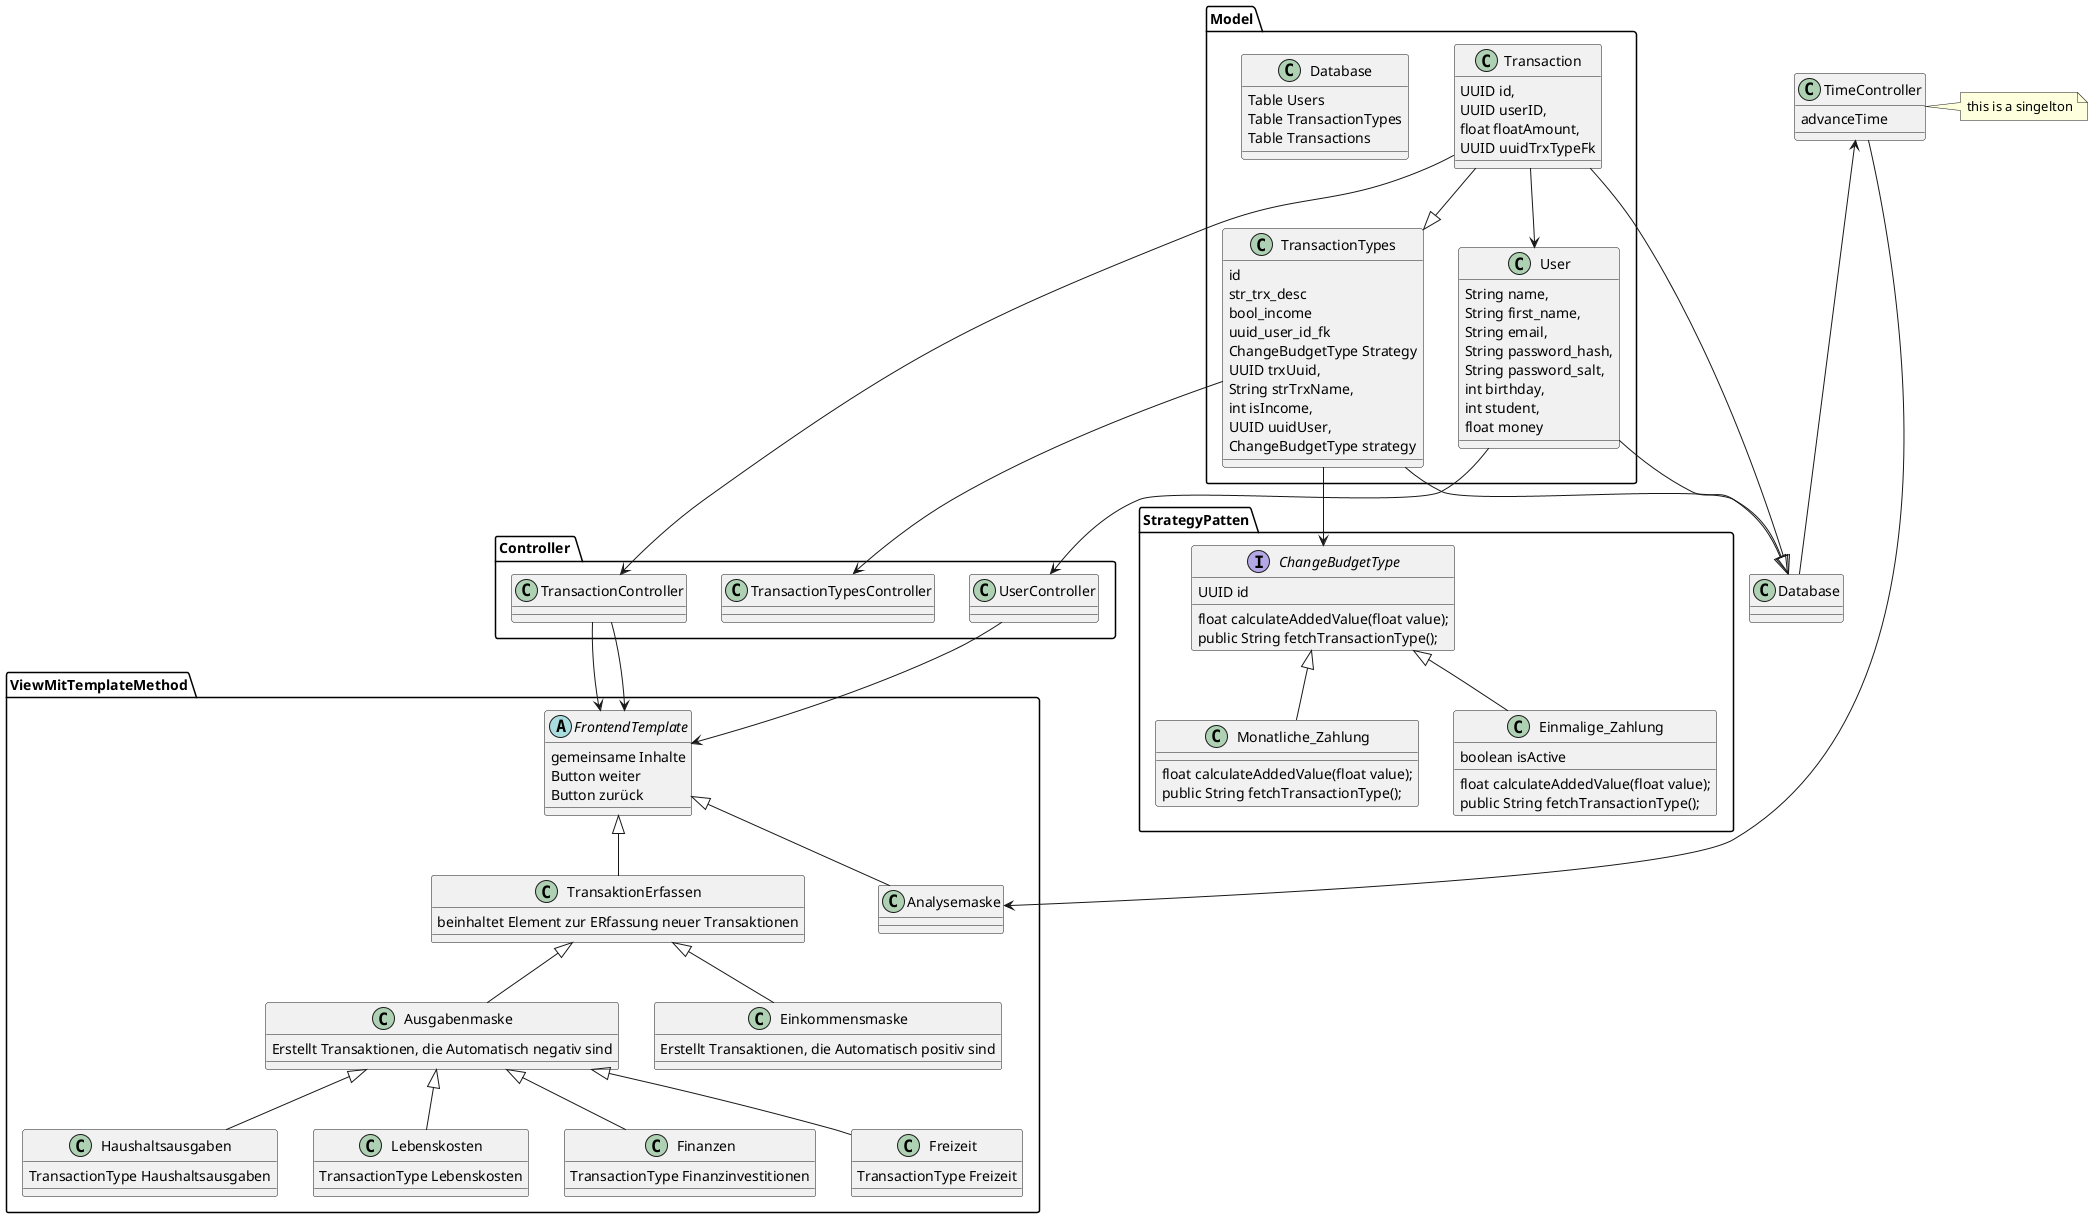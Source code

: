 @startuml
'https://plantuml.com/class-diagram




TimeController <--- Database



note "this is a singelton" as N1
TimeController.N1
class TimeController{
advanceTime
}

package Model{
    class Transaction
    class TransactionTypes{
    id
    str_trx_desc
    bool_income
    uuid_user_id_fk
    ChangeBudgetType Strategy
    }

    class User{
            String name,
                    String first_name,
                    String email,
                    String password_hash,
                    String password_salt,
                    int birthday,
                    int student,
                    float money
    }

    class Transaction{
    UUID id,
     UUID userID,
      float floatAmount,
      UUID uuidTrxTypeFk
    }

    User --|> Database
    Transaction --|> Database
    TransactionTypes --|> Database
    Transaction --> User
    Transaction --|> TransactionTypes
    class Database{
        Table Users
        Table TransactionTypes
        Table Transactions
    }

    class TransactionTypes{
    UUID trxUuid,
    String strTrxName,
    int isIncome,
    UUID uuidUser,
    ChangeBudgetType strategy
    }

}


package "Controller "{
class TransactionController
Transaction --> TransactionController
User --> UserController
TransactionTypes --> TransactionTypesController
}
package ViewMitTemplateMethod{
    abstract class FrontendTemplate{
    gemeinsame Inhalte
    Button weiter
    Button zurück
    }
    UserController--> FrontendTemplate
    TransactionController --> FrontendTemplate
    TransactionController --> FrontendTemplate
    class TransaktionErfassen{
    beinhaltet Element zur ERfassung neuer Transaktionen
    }
    TransaktionErfassen -up-|> FrontendTemplate
     Einkommensmaske -up-|>TransaktionErfassen
     class Einkommensmaske{
        Erstellt Transaktionen, die Automatisch positiv sind
     }
     Ausgabenmaske -up-|> TransaktionErfassen
     class Ausgabenmaske{
        Erstellt Transaktionen, die Automatisch negativ sind
     }
      Haushaltsausgaben -up-|> Ausgabenmaske
      class Haushaltsausgaben{
      TransactionType Haushaltsausgaben
      }
      Lebenskosten -up-|> Ausgabenmaske
      class Lebenskosten {
      TransactionType Lebenskosten
      }
      Finanzen -up-|> Ausgabenmaske
      class Finanzen{
         TransactionType Finanzinvestitionen
      }
      Freizeit -up-|> Ausgabenmaske
         class Freizeit{
               TransactionType Freizeit
            }
     TimeController --> Analysemaske
     Analysemaske -up-|> FrontendTemplate

}

package "StrategyPatten"{
interface ChangeBudgetType{
 UUID id
 float calculateAddedValue(float value);
    public String fetchTransactionType();
}

class Monatliche_Zahlung{
float calculateAddedValue(float value);
    public String fetchTransactionType();
    }
class Einmalige_Zahlung
{
boolean isActive
float calculateAddedValue(float value);
    public String fetchTransactionType();
    }





ChangeBudgetType <|-- Monatliche_Zahlung
ChangeBudgetType  <|-- Einmalige_Zahlung

TransactionTypes --> ChangeBudgetType

@enduml
